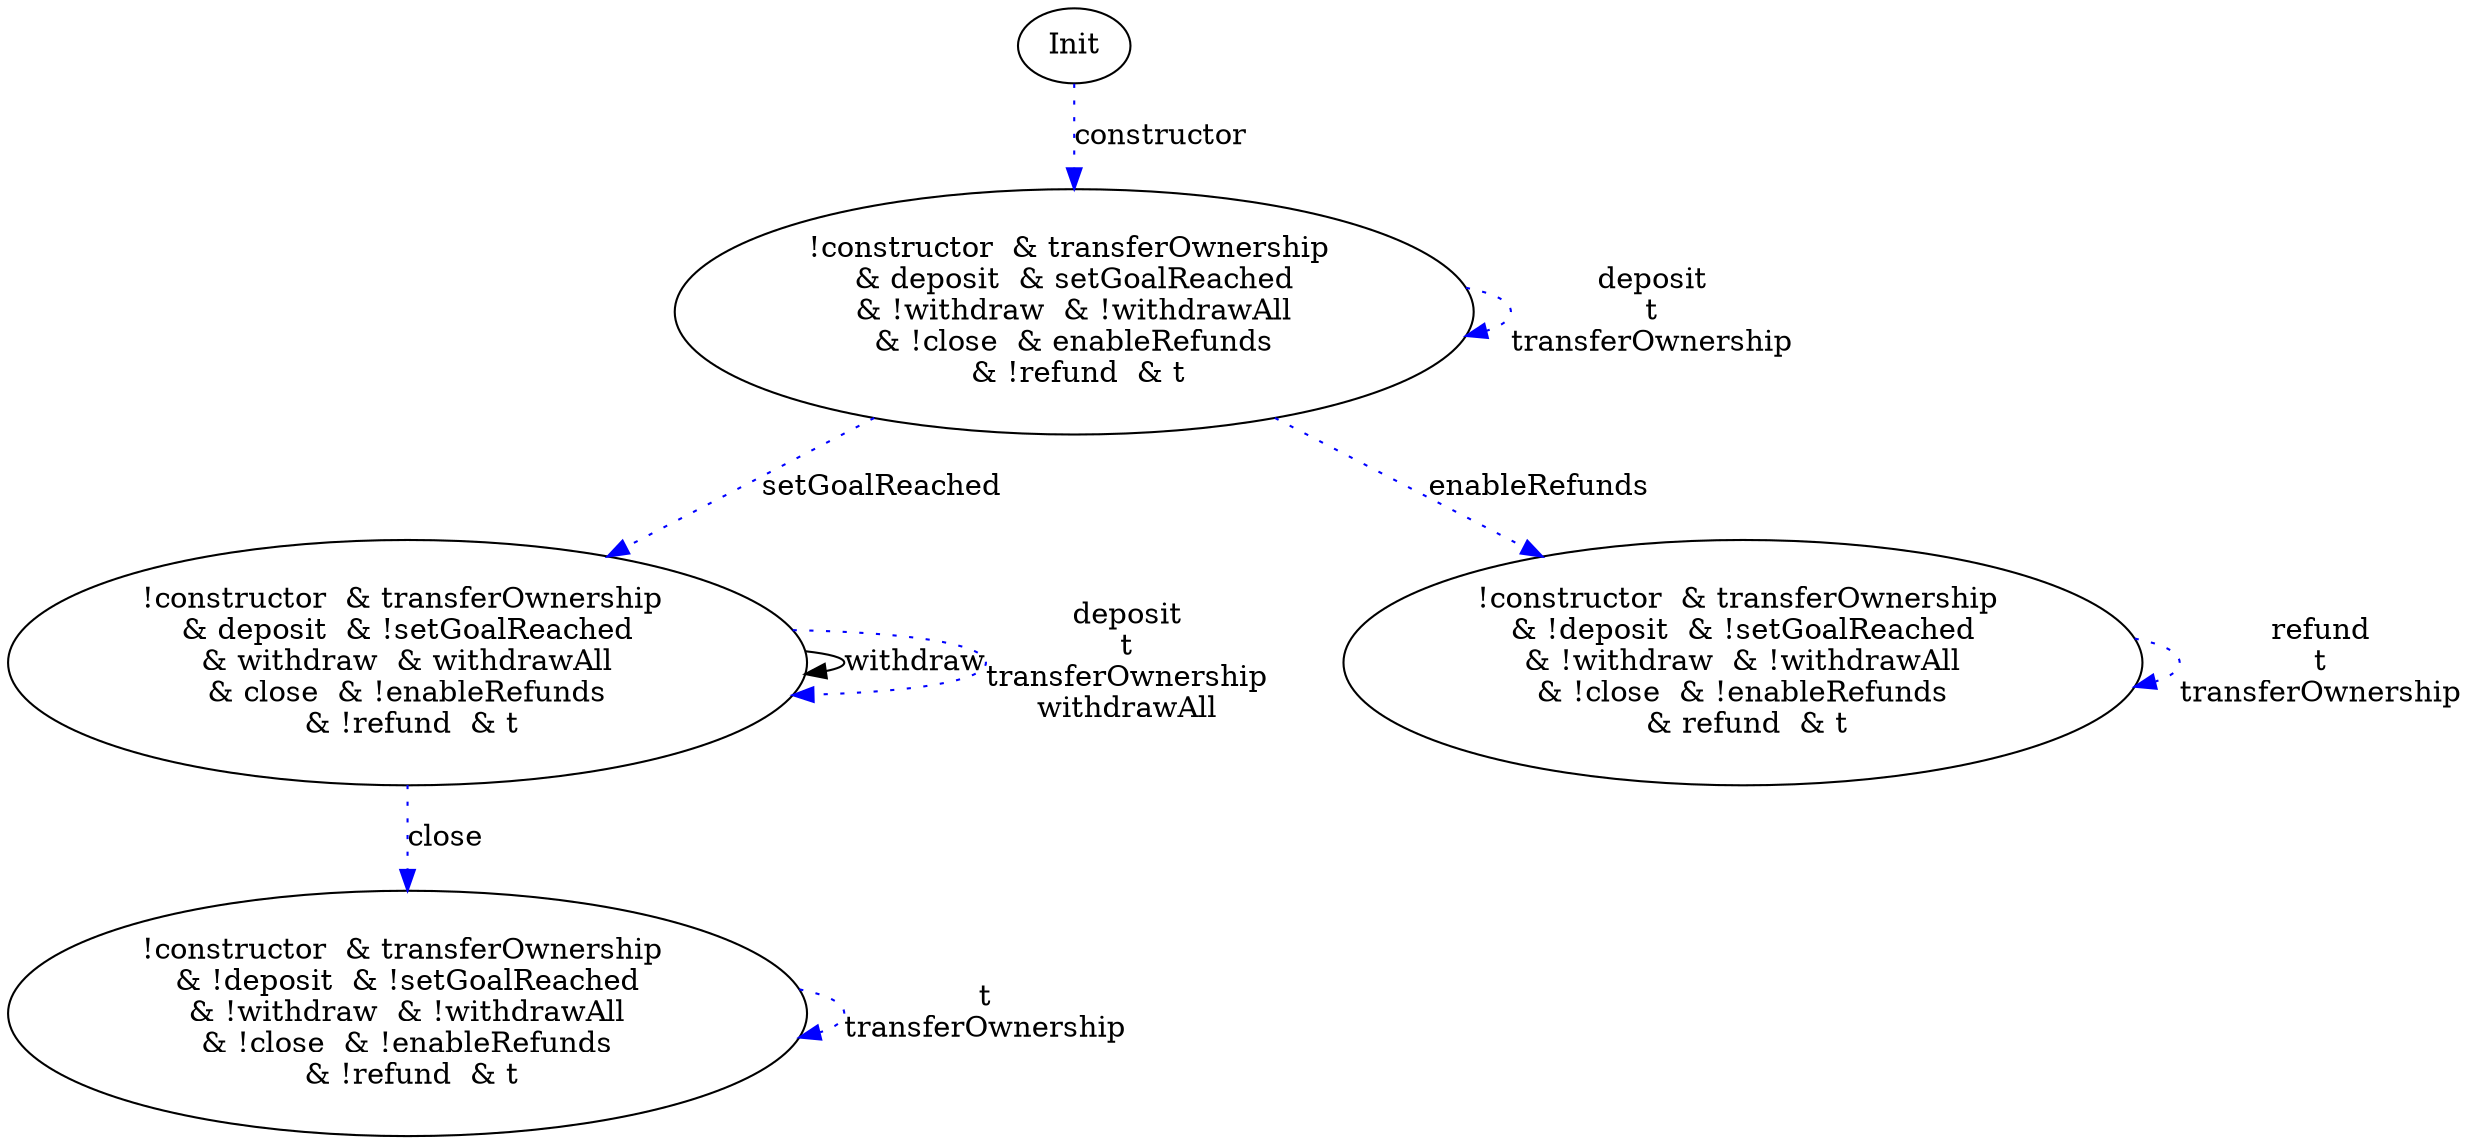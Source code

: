 digraph {

S00 [label="Init"]
S238 [label="!constructor  & transferOwnership \n & deposit  & !setGoalReached \n & withdraw  & withdrawAll \n & close  & !enableRefunds \n & !refund  & t\n"]
S499 [label="!constructor  & transferOwnership \n & deposit  & setGoalReached \n & !withdraw  & !withdrawAll \n & !close  & enableRefunds \n & !refund  & t\n"]
S905 [label="!constructor  & transferOwnership \n & !deposit  & !setGoalReached \n & !withdraw  & !withdrawAll \n & !close  & !enableRefunds \n & refund  & t\n"]
S997 [label="!constructor  & transferOwnership \n & !deposit  & !setGoalReached \n & !withdraw  & !withdrawAll \n & !close  & !enableRefunds \n & !refund  & t\n"]


S00->S499 [label="constructor", style="dotted", color="blue"]
S238->S997 [label="close", style="dotted", color="blue"]
S238->S238 [label="withdraw", style="", color="black"]
S238->S238 [label="deposit\nt\ntransferOwnership\nwithdrawAll", style="dotted", color="blue"]
S997->S997 [label="t\ntransferOwnership", style="dotted", color="blue"]
S499->S905 [label="enableRefunds", style="dotted", color="blue"]
S499->S238 [label="setGoalReached", style="dotted", color="blue"]
S499->S499 [label="deposit\nt\ntransferOwnership", style="dotted", color="blue"]
S905->S905 [label="refund\nt\ntransferOwnership", style="dotted", color="blue"]
}